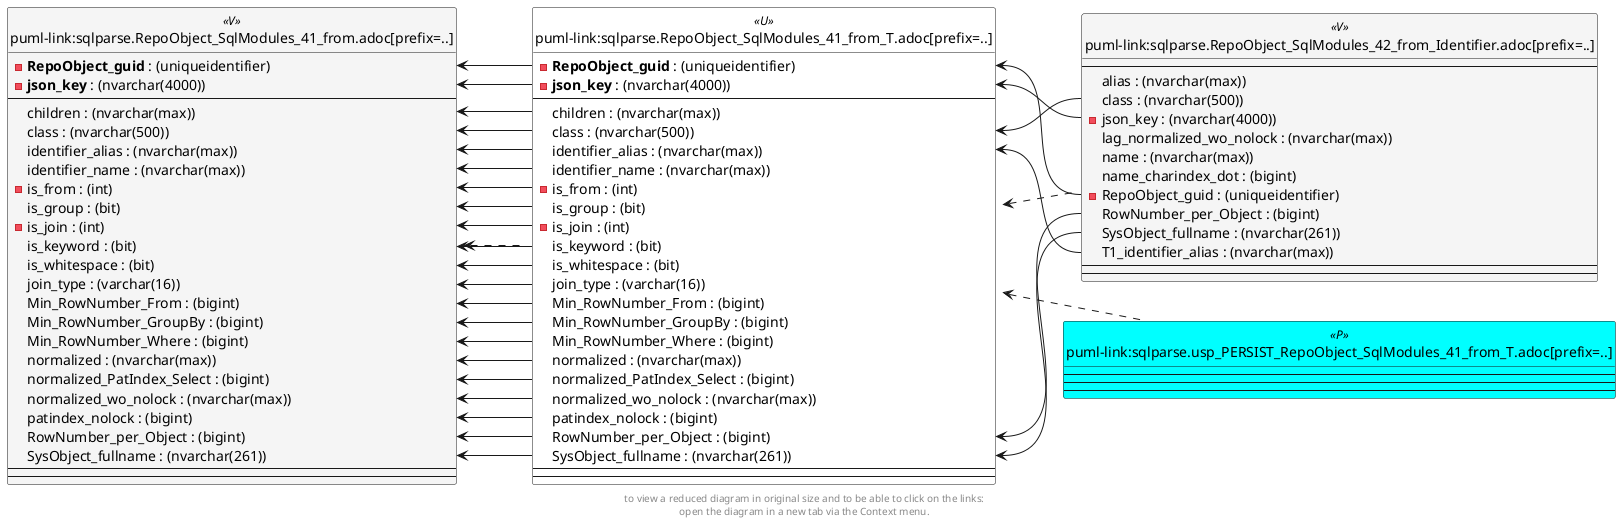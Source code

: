 @startuml
left to right direction
'top to bottom direction
hide circle
'avoide "." issues:
set namespaceSeparator none


skinparam class {
  BackgroundColor White
  BackgroundColor<<FN>> Yellow
  BackgroundColor<<FS>> Yellow
  BackgroundColor<<FT>> LightGray
  BackgroundColor<<IF>> Yellow
  BackgroundColor<<IS>> Yellow
  BackgroundColor<<P>> Aqua
  BackgroundColor<<PC>> Aqua
  BackgroundColor<<SN>> Yellow
  BackgroundColor<<SO>> SlateBlue
  BackgroundColor<<TF>> LightGray
  BackgroundColor<<TR>> Tomato
  BackgroundColor<<U>> White
  BackgroundColor<<V>> WhiteSmoke
  BackgroundColor<<X>> Aqua
}


entity "puml-link:sqlparse.RepoObject_SqlModules_41_from.adoc[prefix=..]" as sqlparse.RepoObject_SqlModules_41_from << V >> {
  - **RepoObject_guid** : (uniqueidentifier)
  - **json_key** : (nvarchar(4000))
  --
  children : (nvarchar(max))
  class : (nvarchar(500))
  identifier_alias : (nvarchar(max))
  identifier_name : (nvarchar(max))
  - is_from : (int)
  is_group : (bit)
  - is_join : (int)
  is_keyword : (bit)
  is_whitespace : (bit)
  join_type : (varchar(16))
  Min_RowNumber_From : (bigint)
  Min_RowNumber_GroupBy : (bigint)
  Min_RowNumber_Where : (bigint)
  normalized : (nvarchar(max))
  normalized_PatIndex_Select : (bigint)
  normalized_wo_nolock : (nvarchar(max))
  patindex_nolock : (bigint)
  RowNumber_per_Object : (bigint)
  SysObject_fullname : (nvarchar(261))
  --
  --
}

entity "puml-link:sqlparse.RepoObject_SqlModules_41_from_T.adoc[prefix=..]" as sqlparse.RepoObject_SqlModules_41_from_T << U >> {
  - **RepoObject_guid** : (uniqueidentifier)
  - **json_key** : (nvarchar(4000))
  --
  children : (nvarchar(max))
  class : (nvarchar(500))
  identifier_alias : (nvarchar(max))
  identifier_name : (nvarchar(max))
  - is_from : (int)
  is_group : (bit)
  - is_join : (int)
  is_keyword : (bit)
  is_whitespace : (bit)
  join_type : (varchar(16))
  Min_RowNumber_From : (bigint)
  Min_RowNumber_GroupBy : (bigint)
  Min_RowNumber_Where : (bigint)
  normalized : (nvarchar(max))
  normalized_PatIndex_Select : (bigint)
  normalized_wo_nolock : (nvarchar(max))
  patindex_nolock : (bigint)
  RowNumber_per_Object : (bigint)
  SysObject_fullname : (nvarchar(261))
  --
  --
}

entity "puml-link:sqlparse.RepoObject_SqlModules_42_from_Identifier.adoc[prefix=..]" as sqlparse.RepoObject_SqlModules_42_from_Identifier << V >> {
  --
  alias : (nvarchar(max))
  class : (nvarchar(500))
  - json_key : (nvarchar(4000))
  lag_normalized_wo_nolock : (nvarchar(max))
  name : (nvarchar(max))
  name_charindex_dot : (bigint)
  - RepoObject_guid : (uniqueidentifier)
  RowNumber_per_Object : (bigint)
  SysObject_fullname : (nvarchar(261))
  T1_identifier_alias : (nvarchar(max))
  --
  --
}

entity "puml-link:sqlparse.usp_PERSIST_RepoObject_SqlModules_41_from_T.adoc[prefix=..]" as sqlparse.usp_PERSIST_RepoObject_SqlModules_41_from_T << P >> {
  --
  --
  --
}

sqlparse.RepoObject_SqlModules_41_from <.. sqlparse.RepoObject_SqlModules_41_from_T
sqlparse.RepoObject_SqlModules_41_from_T <.. sqlparse.RepoObject_SqlModules_42_from_Identifier
sqlparse.RepoObject_SqlModules_41_from_T <.. sqlparse.usp_PERSIST_RepoObject_SqlModules_41_from_T
sqlparse.RepoObject_SqlModules_41_from::children <-- sqlparse.RepoObject_SqlModules_41_from_T::children
sqlparse.RepoObject_SqlModules_41_from::class <-- sqlparse.RepoObject_SqlModules_41_from_T::class
sqlparse.RepoObject_SqlModules_41_from::identifier_alias <-- sqlparse.RepoObject_SqlModules_41_from_T::identifier_alias
sqlparse.RepoObject_SqlModules_41_from::identifier_name <-- sqlparse.RepoObject_SqlModules_41_from_T::identifier_name
sqlparse.RepoObject_SqlModules_41_from::is_from <-- sqlparse.RepoObject_SqlModules_41_from_T::is_from
sqlparse.RepoObject_SqlModules_41_from::is_group <-- sqlparse.RepoObject_SqlModules_41_from_T::is_group
sqlparse.RepoObject_SqlModules_41_from::is_join <-- sqlparse.RepoObject_SqlModules_41_from_T::is_join
sqlparse.RepoObject_SqlModules_41_from::is_keyword <-- sqlparse.RepoObject_SqlModules_41_from_T::is_keyword
sqlparse.RepoObject_SqlModules_41_from::is_whitespace <-- sqlparse.RepoObject_SqlModules_41_from_T::is_whitespace
sqlparse.RepoObject_SqlModules_41_from::join_type <-- sqlparse.RepoObject_SqlModules_41_from_T::join_type
sqlparse.RepoObject_SqlModules_41_from::json_key <-- sqlparse.RepoObject_SqlModules_41_from_T::json_key
sqlparse.RepoObject_SqlModules_41_from::Min_RowNumber_From <-- sqlparse.RepoObject_SqlModules_41_from_T::Min_RowNumber_From
sqlparse.RepoObject_SqlModules_41_from::Min_RowNumber_GroupBy <-- sqlparse.RepoObject_SqlModules_41_from_T::Min_RowNumber_GroupBy
sqlparse.RepoObject_SqlModules_41_from::Min_RowNumber_Where <-- sqlparse.RepoObject_SqlModules_41_from_T::Min_RowNumber_Where
sqlparse.RepoObject_SqlModules_41_from::normalized <-- sqlparse.RepoObject_SqlModules_41_from_T::normalized
sqlparse.RepoObject_SqlModules_41_from::normalized_PatIndex_Select <-- sqlparse.RepoObject_SqlModules_41_from_T::normalized_PatIndex_Select
sqlparse.RepoObject_SqlModules_41_from::normalized_wo_nolock <-- sqlparse.RepoObject_SqlModules_41_from_T::normalized_wo_nolock
sqlparse.RepoObject_SqlModules_41_from::patindex_nolock <-- sqlparse.RepoObject_SqlModules_41_from_T::patindex_nolock
sqlparse.RepoObject_SqlModules_41_from::RepoObject_guid <-- sqlparse.RepoObject_SqlModules_41_from_T::RepoObject_guid
sqlparse.RepoObject_SqlModules_41_from::RowNumber_per_Object <-- sqlparse.RepoObject_SqlModules_41_from_T::RowNumber_per_Object
sqlparse.RepoObject_SqlModules_41_from::SysObject_fullname <-- sqlparse.RepoObject_SqlModules_41_from_T::SysObject_fullname
sqlparse.RepoObject_SqlModules_41_from_T::class <-- sqlparse.RepoObject_SqlModules_42_from_Identifier::class
sqlparse.RepoObject_SqlModules_41_from_T::identifier_alias <-- sqlparse.RepoObject_SqlModules_42_from_Identifier::T1_identifier_alias
sqlparse.RepoObject_SqlModules_41_from_T::json_key <-- sqlparse.RepoObject_SqlModules_42_from_Identifier::json_key
sqlparse.RepoObject_SqlModules_41_from_T::RepoObject_guid <-- sqlparse.RepoObject_SqlModules_42_from_Identifier::RepoObject_guid
sqlparse.RepoObject_SqlModules_41_from_T::RowNumber_per_Object <-- sqlparse.RepoObject_SqlModules_42_from_Identifier::RowNumber_per_Object
sqlparse.RepoObject_SqlModules_41_from_T::SysObject_fullname <-- sqlparse.RepoObject_SqlModules_42_from_Identifier::SysObject_fullname
footer
to view a reduced diagram in original size and to be able to click on the links:
open the diagram in a new tab via the Context menu.
end footer

@enduml

